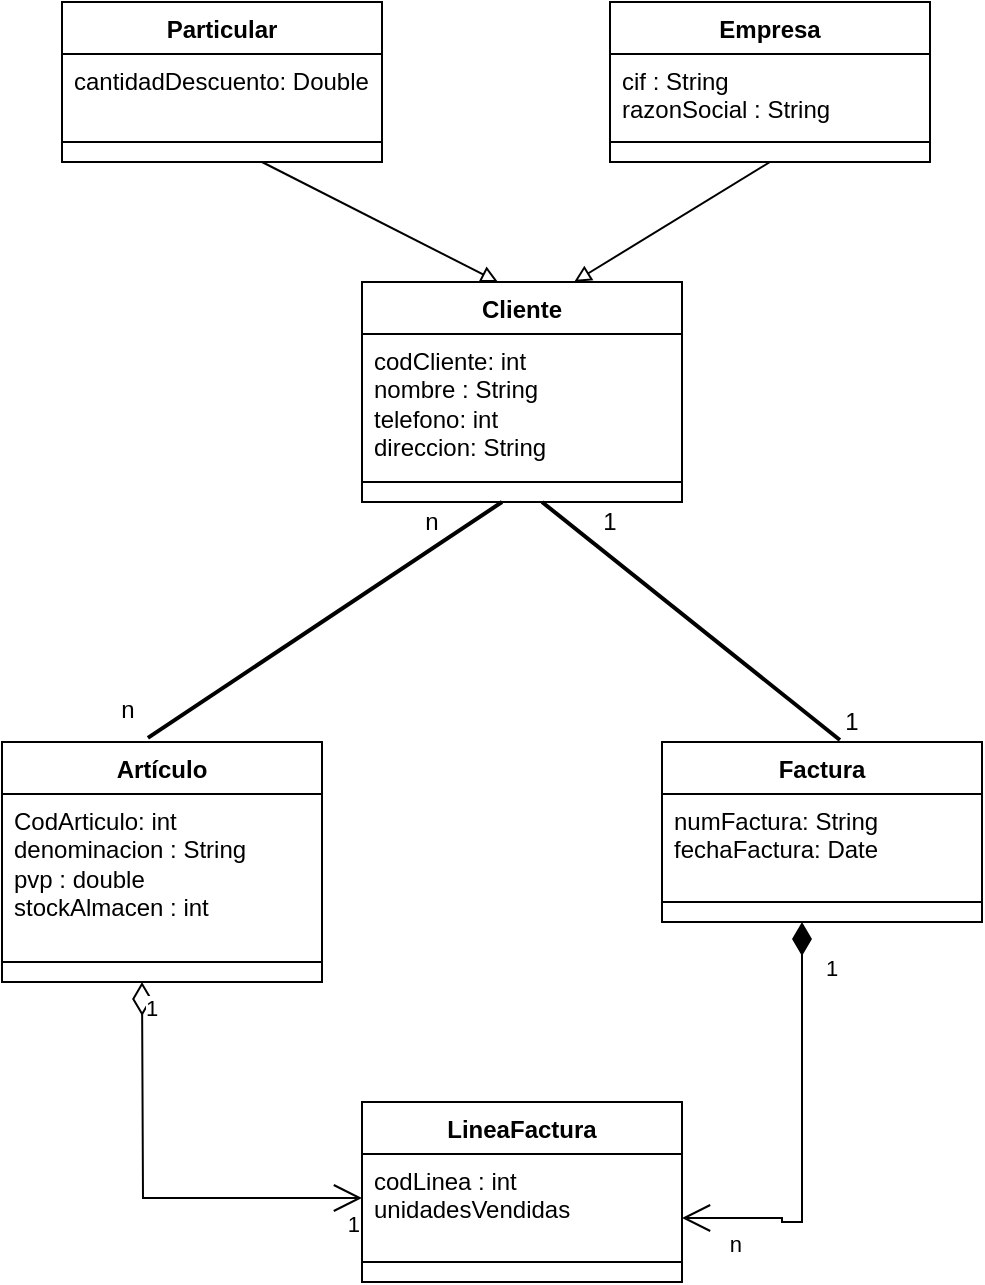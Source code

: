 <mxfile version="21.0.2" type="github"><diagram name="Page-1" id="iojnBKu_khQ9TId_WFPU"><mxGraphModel dx="1050" dy="558" grid="1" gridSize="10" guides="1" tooltips="1" connect="1" arrows="1" fold="1" page="1" pageScale="1" pageWidth="827" pageHeight="1169" math="0" shadow="0"><root><mxCell id="0"/><mxCell id="1" parent="0"/><mxCell id="c-NuGApejOpPsOENurvR-1" value="Cliente" style="swimlane;fontStyle=1;align=center;verticalAlign=top;childLayout=stackLayout;horizontal=1;startSize=26;horizontalStack=0;resizeParent=1;resizeParentMax=0;resizeLast=0;collapsible=1;marginBottom=0;whiteSpace=wrap;html=1;" parent="1" vertex="1"><mxGeometry x="290" y="150" width="160" height="110" as="geometry"/></mxCell><mxCell id="c-NuGApejOpPsOENurvR-2" value="&lt;div&gt;codCliente: int&lt;/div&gt;&lt;div&gt;nombre : String&lt;br&gt;&lt;/div&gt;&lt;div&gt;telefono: int&lt;/div&gt;&lt;div&gt;direccion: String&lt;br&gt;&lt;/div&gt;" style="text;strokeColor=none;fillColor=none;align=left;verticalAlign=top;spacingLeft=4;spacingRight=4;overflow=hidden;rotatable=0;points=[[0,0.5],[1,0.5]];portConstraint=eastwest;whiteSpace=wrap;html=1;" parent="c-NuGApejOpPsOENurvR-1" vertex="1"><mxGeometry y="26" width="160" height="64" as="geometry"/></mxCell><mxCell id="c-NuGApejOpPsOENurvR-3" value="" style="line;strokeWidth=1;fillColor=none;align=left;verticalAlign=middle;spacingTop=-1;spacingLeft=3;spacingRight=3;rotatable=0;labelPosition=right;points=[];portConstraint=eastwest;strokeColor=inherit;" parent="c-NuGApejOpPsOENurvR-1" vertex="1"><mxGeometry y="90" width="160" height="20" as="geometry"/></mxCell><mxCell id="c-NuGApejOpPsOENurvR-5" value="Particular" style="swimlane;fontStyle=1;align=center;verticalAlign=top;childLayout=stackLayout;horizontal=1;startSize=26;horizontalStack=0;resizeParent=1;resizeParentMax=0;resizeLast=0;collapsible=1;marginBottom=0;whiteSpace=wrap;html=1;" parent="1" vertex="1"><mxGeometry x="140" y="10" width="160" height="80" as="geometry"/></mxCell><mxCell id="c-NuGApejOpPsOENurvR-6" value="&lt;div&gt;cantidadDescuento: Double&lt;/div&gt;" style="text;strokeColor=none;fillColor=none;align=left;verticalAlign=top;spacingLeft=4;spacingRight=4;overflow=hidden;rotatable=0;points=[[0,0.5],[1,0.5]];portConstraint=eastwest;whiteSpace=wrap;html=1;" parent="c-NuGApejOpPsOENurvR-5" vertex="1"><mxGeometry y="26" width="160" height="34" as="geometry"/></mxCell><mxCell id="c-NuGApejOpPsOENurvR-7" value="" style="line;strokeWidth=1;fillColor=none;align=left;verticalAlign=middle;spacingTop=-1;spacingLeft=3;spacingRight=3;rotatable=0;labelPosition=right;points=[];portConstraint=eastwest;strokeColor=inherit;" parent="c-NuGApejOpPsOENurvR-5" vertex="1"><mxGeometry y="60" width="160" height="20" as="geometry"/></mxCell><mxCell id="c-NuGApejOpPsOENurvR-8" value="Empresa" style="swimlane;fontStyle=1;align=center;verticalAlign=top;childLayout=stackLayout;horizontal=1;startSize=26;horizontalStack=0;resizeParent=1;resizeParentMax=0;resizeLast=0;collapsible=1;marginBottom=0;whiteSpace=wrap;html=1;" parent="1" vertex="1"><mxGeometry x="414" y="10" width="160" height="80" as="geometry"/></mxCell><mxCell id="c-NuGApejOpPsOENurvR-9" value="&lt;div&gt;cif : String&lt;/div&gt;&lt;div&gt;razonSocial : String&lt;br&gt;&lt;/div&gt;" style="text;strokeColor=none;fillColor=none;align=left;verticalAlign=top;spacingLeft=4;spacingRight=4;overflow=hidden;rotatable=0;points=[[0,0.5],[1,0.5]];portConstraint=eastwest;whiteSpace=wrap;html=1;" parent="c-NuGApejOpPsOENurvR-8" vertex="1"><mxGeometry y="26" width="160" height="34" as="geometry"/></mxCell><mxCell id="c-NuGApejOpPsOENurvR-10" value="" style="line;strokeWidth=1;fillColor=none;align=left;verticalAlign=middle;spacingTop=-1;spacingLeft=3;spacingRight=3;rotatable=0;labelPosition=right;points=[];portConstraint=eastwest;strokeColor=inherit;" parent="c-NuGApejOpPsOENurvR-8" vertex="1"><mxGeometry y="60" width="160" height="20" as="geometry"/></mxCell><mxCell id="c-NuGApejOpPsOENurvR-11" value="" style="endArrow=block;html=1;rounded=0;entryX=0.425;entryY=0;entryDx=0;entryDy=0;entryPerimeter=0;endFill=0;" parent="1" target="c-NuGApejOpPsOENurvR-1" edge="1"><mxGeometry width="50" height="50" relative="1" as="geometry"><mxPoint x="240" y="90" as="sourcePoint"/><mxPoint x="440" y="220" as="targetPoint"/></mxGeometry></mxCell><mxCell id="c-NuGApejOpPsOENurvR-12" value="" style="endArrow=block;html=1;rounded=0;entryX=0.663;entryY=0;entryDx=0;entryDy=0;entryPerimeter=0;endFill=0;exitX=0.5;exitY=1;exitDx=0;exitDy=0;" parent="1" source="c-NuGApejOpPsOENurvR-8" target="c-NuGApejOpPsOENurvR-1" edge="1"><mxGeometry width="50" height="50" relative="1" as="geometry"><mxPoint x="250" y="100" as="sourcePoint"/><mxPoint x="368" y="160" as="targetPoint"/></mxGeometry></mxCell><mxCell id="c-NuGApejOpPsOENurvR-13" value="Factura" style="swimlane;fontStyle=1;align=center;verticalAlign=top;childLayout=stackLayout;horizontal=1;startSize=26;horizontalStack=0;resizeParent=1;resizeParentMax=0;resizeLast=0;collapsible=1;marginBottom=0;whiteSpace=wrap;html=1;" parent="1" vertex="1"><mxGeometry x="440" y="380" width="160" height="90" as="geometry"/></mxCell><mxCell id="c-NuGApejOpPsOENurvR-14" value="&lt;div&gt;numFactura: String&lt;/div&gt;&lt;div&gt;fechaFactura: Date&lt;br&gt;&lt;/div&gt;" style="text;strokeColor=none;fillColor=none;align=left;verticalAlign=top;spacingLeft=4;spacingRight=4;overflow=hidden;rotatable=0;points=[[0,0.5],[1,0.5]];portConstraint=eastwest;whiteSpace=wrap;html=1;" parent="c-NuGApejOpPsOENurvR-13" vertex="1"><mxGeometry y="26" width="160" height="44" as="geometry"/></mxCell><mxCell id="c-NuGApejOpPsOENurvR-15" value="" style="line;strokeWidth=1;fillColor=none;align=left;verticalAlign=middle;spacingTop=-1;spacingLeft=3;spacingRight=3;rotatable=0;labelPosition=right;points=[];portConstraint=eastwest;strokeColor=inherit;" parent="c-NuGApejOpPsOENurvR-13" vertex="1"><mxGeometry y="70" width="160" height="20" as="geometry"/></mxCell><mxCell id="c-NuGApejOpPsOENurvR-16" value="Artículo" style="swimlane;fontStyle=1;align=center;verticalAlign=top;childLayout=stackLayout;horizontal=1;startSize=26;horizontalStack=0;resizeParent=1;resizeParentMax=0;resizeLast=0;collapsible=1;marginBottom=0;whiteSpace=wrap;html=1;" parent="1" vertex="1"><mxGeometry x="110" y="380" width="160" height="120" as="geometry"/></mxCell><mxCell id="c-NuGApejOpPsOENurvR-17" value="&lt;div&gt;CodArticulo: int&lt;/div&gt;&lt;div&gt;denominacion : String&lt;/div&gt;&lt;div&gt;pvp : double&lt;/div&gt;&lt;div&gt;stockAlmacen : int&lt;br&gt;&lt;/div&gt;" style="text;strokeColor=none;fillColor=none;align=left;verticalAlign=top;spacingLeft=4;spacingRight=4;overflow=hidden;rotatable=0;points=[[0,0.5],[1,0.5]];portConstraint=eastwest;whiteSpace=wrap;html=1;" parent="c-NuGApejOpPsOENurvR-16" vertex="1"><mxGeometry y="26" width="160" height="74" as="geometry"/></mxCell><mxCell id="c-NuGApejOpPsOENurvR-18" value="" style="line;strokeWidth=1;fillColor=none;align=left;verticalAlign=middle;spacingTop=-1;spacingLeft=3;spacingRight=3;rotatable=0;labelPosition=right;points=[];portConstraint=eastwest;strokeColor=inherit;" parent="c-NuGApejOpPsOENurvR-16" vertex="1"><mxGeometry y="100" width="160" height="20" as="geometry"/></mxCell><mxCell id="c-NuGApejOpPsOENurvR-19" value="LineaFactura" style="swimlane;fontStyle=1;align=center;verticalAlign=top;childLayout=stackLayout;horizontal=1;startSize=26;horizontalStack=0;resizeParent=1;resizeParentMax=0;resizeLast=0;collapsible=1;marginBottom=0;whiteSpace=wrap;html=1;" parent="1" vertex="1"><mxGeometry x="290" y="560" width="160" height="90" as="geometry"/></mxCell><mxCell id="c-NuGApejOpPsOENurvR-20" value="&lt;div&gt;codLinea : int&lt;/div&gt;&lt;div&gt;unidadesVendidas&lt;br&gt;&lt;/div&gt;" style="text;strokeColor=none;fillColor=none;align=left;verticalAlign=top;spacingLeft=4;spacingRight=4;overflow=hidden;rotatable=0;points=[[0,0.5],[1,0.5]];portConstraint=eastwest;whiteSpace=wrap;html=1;" parent="c-NuGApejOpPsOENurvR-19" vertex="1"><mxGeometry y="26" width="160" height="44" as="geometry"/></mxCell><mxCell id="c-NuGApejOpPsOENurvR-21" value="" style="line;strokeWidth=1;fillColor=none;align=left;verticalAlign=middle;spacingTop=-1;spacingLeft=3;spacingRight=3;rotatable=0;labelPosition=right;points=[];portConstraint=eastwest;strokeColor=inherit;" parent="c-NuGApejOpPsOENurvR-19" vertex="1"><mxGeometry y="70" width="160" height="20" as="geometry"/></mxCell><mxCell id="c-NuGApejOpPsOENurvR-25" value="" style="endArrow=open;html=1;endSize=12;startArrow=diamondThin;startSize=14;startFill=1;edgeStyle=orthogonalEdgeStyle;rounded=0;" parent="1" edge="1"><mxGeometry relative="1" as="geometry"><mxPoint x="510" y="470" as="sourcePoint"/><mxPoint x="450" y="618" as="targetPoint"/><Array as="points"><mxPoint x="510" y="620"/><mxPoint x="500" y="620"/><mxPoint x="500" y="618"/></Array><mxPoint as="offset"/></mxGeometry></mxCell><mxCell id="c-NuGApejOpPsOENurvR-26" value="1" style="edgeLabel;resizable=0;html=1;align=left;verticalAlign=top;" parent="c-NuGApejOpPsOENurvR-25" connectable="0" vertex="1"><mxGeometry x="-1" relative="1" as="geometry"><mxPoint x="10" y="10" as="offset"/></mxGeometry></mxCell><mxCell id="c-NuGApejOpPsOENurvR-27" value="n" style="edgeLabel;resizable=0;html=1;align=right;verticalAlign=top;" parent="c-NuGApejOpPsOENurvR-25" connectable="0" vertex="1"><mxGeometry x="1" relative="1" as="geometry"><mxPoint x="30" as="offset"/></mxGeometry></mxCell><mxCell id="c-NuGApejOpPsOENurvR-28" value="" style="endArrow=open;html=1;endSize=12;startArrow=diamondThin;startSize=14;startFill=0;edgeStyle=orthogonalEdgeStyle;rounded=0;entryX=0;entryY=0.5;entryDx=0;entryDy=0;" parent="1" target="c-NuGApejOpPsOENurvR-20" edge="1"><mxGeometry relative="1" as="geometry"><mxPoint x="180" y="500" as="sourcePoint"/><mxPoint x="490" y="440" as="targetPoint"/><mxPoint as="offset"/></mxGeometry></mxCell><mxCell id="c-NuGApejOpPsOENurvR-29" value="1" style="edgeLabel;resizable=0;html=1;align=left;verticalAlign=top;" parent="c-NuGApejOpPsOENurvR-28" connectable="0" vertex="1"><mxGeometry x="-1" relative="1" as="geometry"/></mxCell><mxCell id="c-NuGApejOpPsOENurvR-30" value="1" style="edgeLabel;resizable=0;html=1;align=right;verticalAlign=top;" parent="c-NuGApejOpPsOENurvR-28" connectable="0" vertex="1"><mxGeometry x="1" relative="1" as="geometry"/></mxCell><mxCell id="c-NuGApejOpPsOENurvR-34" value="" style="endArrow=none;startArrow=none;endFill=0;startFill=0;endSize=8;html=1;verticalAlign=bottom;labelBackgroundColor=none;strokeWidth=2;rounded=0;exitX=0.456;exitY=-0.017;exitDx=0;exitDy=0;exitPerimeter=0;" parent="1" source="c-NuGApejOpPsOENurvR-16" edge="1"><mxGeometry width="160" relative="1" as="geometry"><mxPoint x="330" y="340" as="sourcePoint"/><mxPoint x="360" y="260" as="targetPoint"/></mxGeometry></mxCell><mxCell id="c-NuGApejOpPsOENurvR-35" value="n" style="text;strokeColor=none;align=center;fillColor=none;html=1;verticalAlign=middle;whiteSpace=wrap;rounded=0;" parent="1" vertex="1"><mxGeometry x="310" y="260" width="30" height="20" as="geometry"/></mxCell><mxCell id="c-NuGApejOpPsOENurvR-36" value="n" style="text;strokeColor=none;align=center;fillColor=none;html=1;verticalAlign=middle;whiteSpace=wrap;rounded=0;" parent="1" vertex="1"><mxGeometry x="158" y="354" width="30" height="20" as="geometry"/></mxCell><mxCell id="c-NuGApejOpPsOENurvR-37" value="" style="endArrow=none;startArrow=none;endFill=0;startFill=0;endSize=8;html=1;verticalAlign=bottom;labelBackgroundColor=none;strokeWidth=2;rounded=0;exitX=0.556;exitY=-0.011;exitDx=0;exitDy=0;exitPerimeter=0;" parent="1" source="c-NuGApejOpPsOENurvR-13" edge="1"><mxGeometry width="160" relative="1" as="geometry"><mxPoint x="193" y="388" as="sourcePoint"/><mxPoint x="380" y="260" as="targetPoint"/></mxGeometry></mxCell><mxCell id="c-NuGApejOpPsOENurvR-38" value="1" style="text;strokeColor=none;align=center;fillColor=none;html=1;verticalAlign=middle;whiteSpace=wrap;rounded=0;" parent="1" vertex="1"><mxGeometry x="399" y="260" width="30" height="20" as="geometry"/></mxCell><mxCell id="c-NuGApejOpPsOENurvR-40" value="1" style="text;strokeColor=none;align=center;fillColor=none;html=1;verticalAlign=middle;whiteSpace=wrap;rounded=0;" parent="1" vertex="1"><mxGeometry x="520" y="360" width="30" height="20" as="geometry"/></mxCell></root></mxGraphModel></diagram></mxfile>